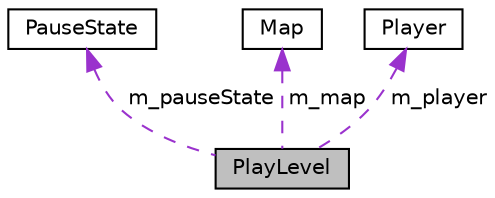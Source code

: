 digraph "PlayLevel"
{
  edge [fontname="Helvetica",fontsize="10",labelfontname="Helvetica",labelfontsize="10"];
  node [fontname="Helvetica",fontsize="10",shape=record];
  Node1 [label="PlayLevel",height=0.2,width=0.4,color="black", fillcolor="grey75", style="filled", fontcolor="black"];
  Node2 -> Node1 [dir="back",color="darkorchid3",fontsize="10",style="dashed",label=" m_pauseState" ,fontname="Helvetica"];
  Node2 [label="PauseState",height=0.2,width=0.4,color="black", fillcolor="white", style="filled",URL="$class_pause_state.html"];
  Node3 -> Node1 [dir="back",color="darkorchid3",fontsize="10",style="dashed",label=" m_map" ,fontname="Helvetica"];
  Node3 [label="Map",height=0.2,width=0.4,color="black", fillcolor="white", style="filled",URL="$class_map.html"];
  Node4 -> Node1 [dir="back",color="darkorchid3",fontsize="10",style="dashed",label=" m_player" ,fontname="Helvetica"];
  Node4 [label="Player",height=0.2,width=0.4,color="black", fillcolor="white", style="filled",URL="$class_player.html"];
}
